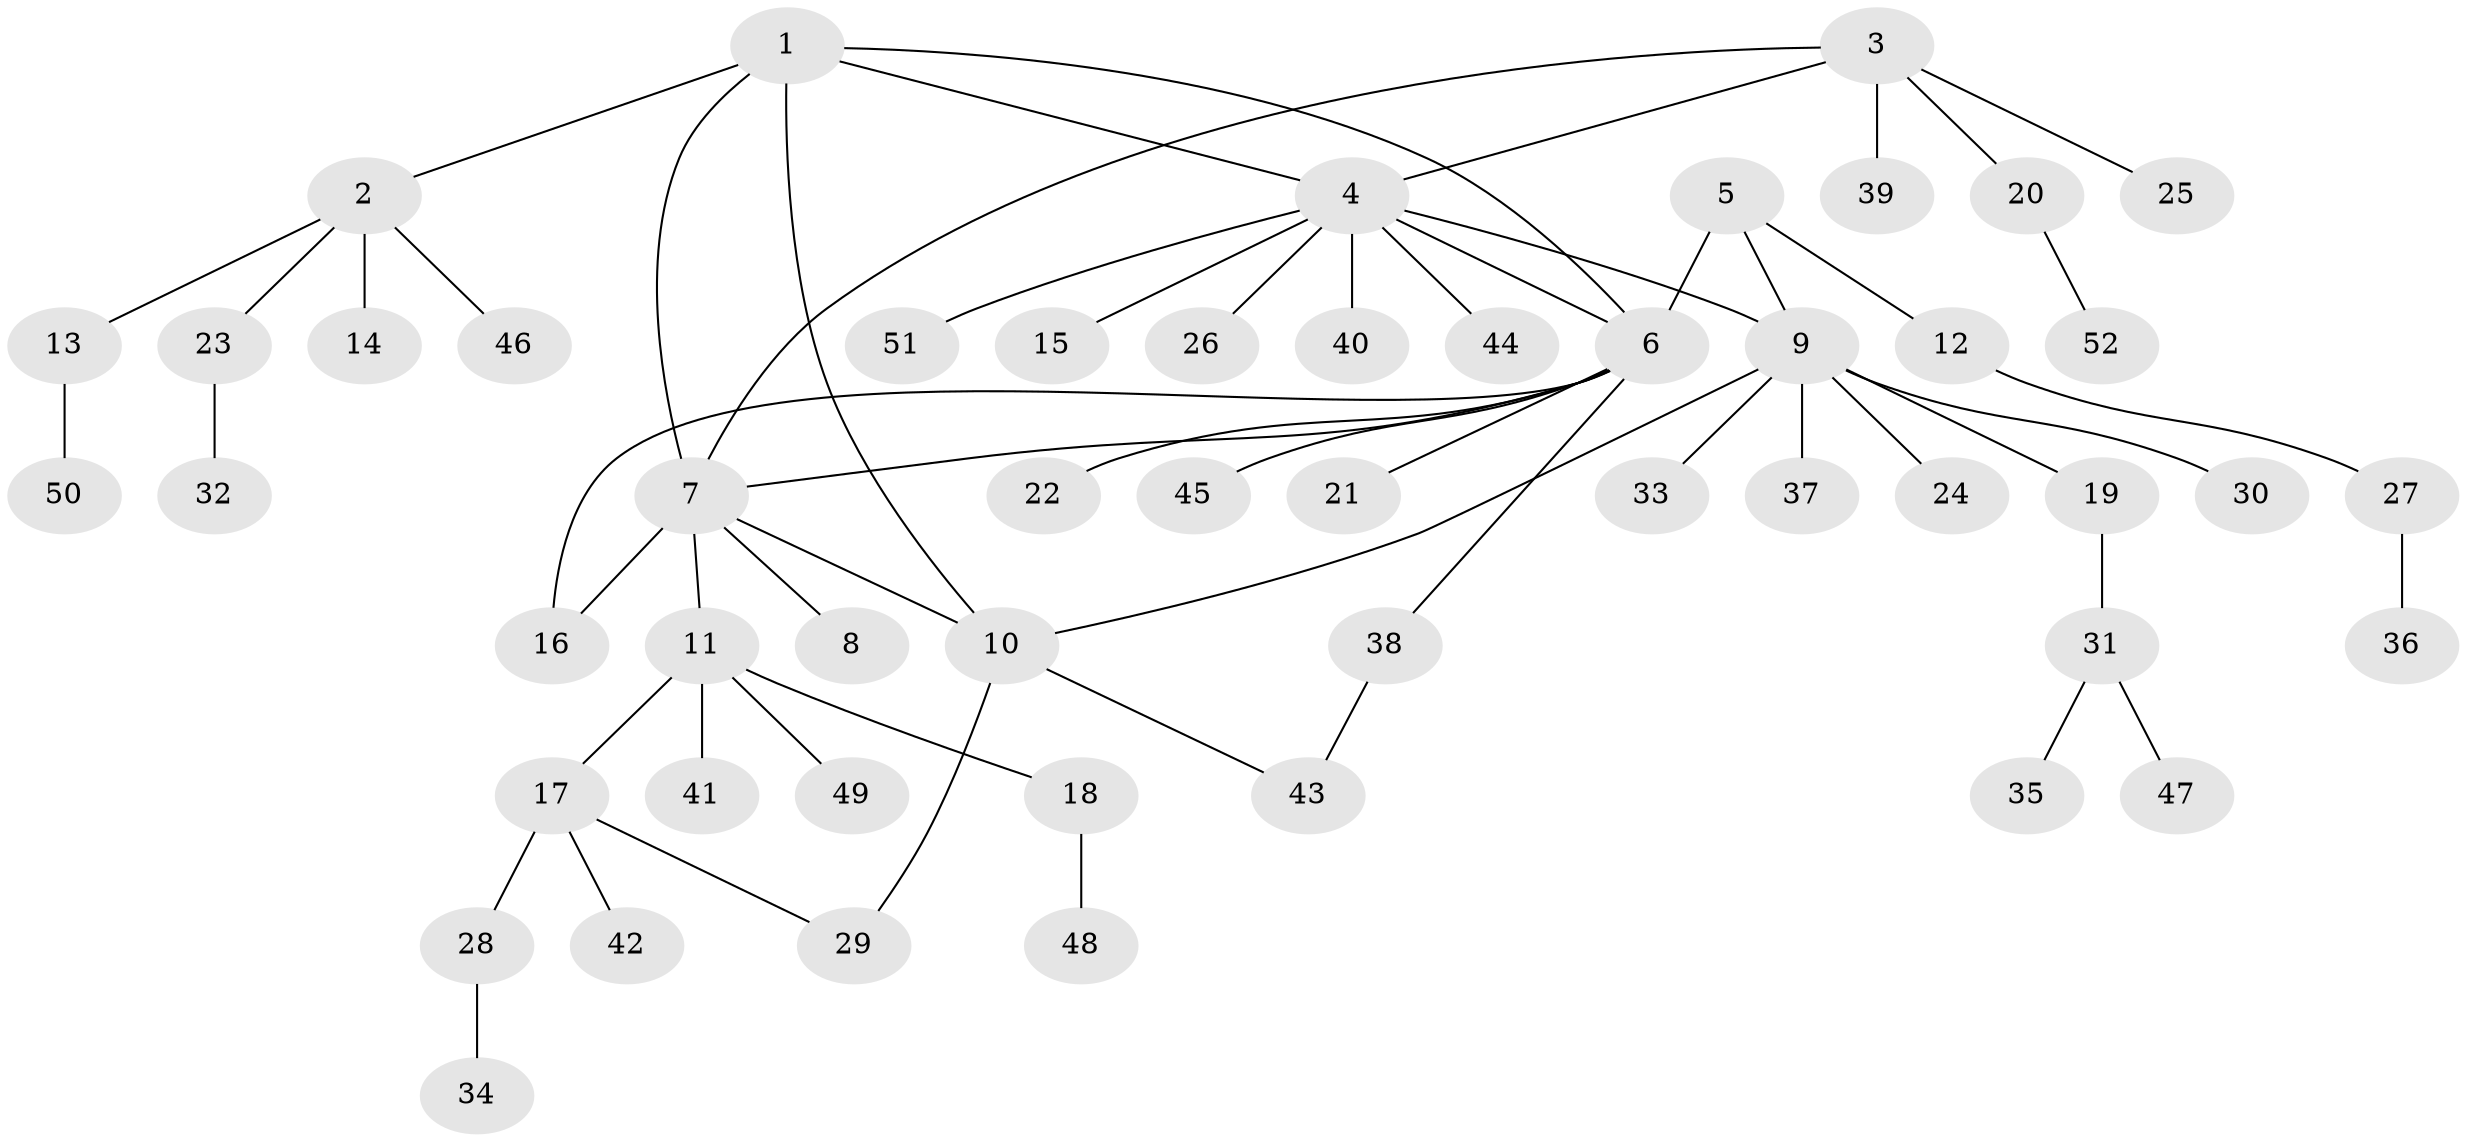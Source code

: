// coarse degree distribution, {11: 0.02702702702702703, 5: 0.08108108108108109, 4: 0.05405405405405406, 3: 0.05405405405405406, 7: 0.05405405405405406, 1: 0.5945945945945946, 2: 0.13513513513513514}
// Generated by graph-tools (version 1.1) at 2025/24/03/03/25 07:24:17]
// undirected, 52 vertices, 60 edges
graph export_dot {
graph [start="1"]
  node [color=gray90,style=filled];
  1;
  2;
  3;
  4;
  5;
  6;
  7;
  8;
  9;
  10;
  11;
  12;
  13;
  14;
  15;
  16;
  17;
  18;
  19;
  20;
  21;
  22;
  23;
  24;
  25;
  26;
  27;
  28;
  29;
  30;
  31;
  32;
  33;
  34;
  35;
  36;
  37;
  38;
  39;
  40;
  41;
  42;
  43;
  44;
  45;
  46;
  47;
  48;
  49;
  50;
  51;
  52;
  1 -- 2;
  1 -- 4;
  1 -- 6;
  1 -- 7;
  1 -- 10;
  2 -- 13;
  2 -- 14;
  2 -- 23;
  2 -- 46;
  3 -- 4;
  3 -- 7;
  3 -- 20;
  3 -- 25;
  3 -- 39;
  4 -- 6;
  4 -- 9;
  4 -- 15;
  4 -- 26;
  4 -- 40;
  4 -- 44;
  4 -- 51;
  5 -- 6;
  5 -- 9;
  5 -- 12;
  6 -- 7;
  6 -- 16;
  6 -- 21;
  6 -- 22;
  6 -- 38;
  6 -- 45;
  7 -- 8;
  7 -- 10;
  7 -- 11;
  7 -- 16;
  9 -- 10;
  9 -- 19;
  9 -- 24;
  9 -- 30;
  9 -- 33;
  9 -- 37;
  10 -- 29;
  10 -- 43;
  11 -- 17;
  11 -- 18;
  11 -- 41;
  11 -- 49;
  12 -- 27;
  13 -- 50;
  17 -- 28;
  17 -- 29;
  17 -- 42;
  18 -- 48;
  19 -- 31;
  20 -- 52;
  23 -- 32;
  27 -- 36;
  28 -- 34;
  31 -- 35;
  31 -- 47;
  38 -- 43;
}
